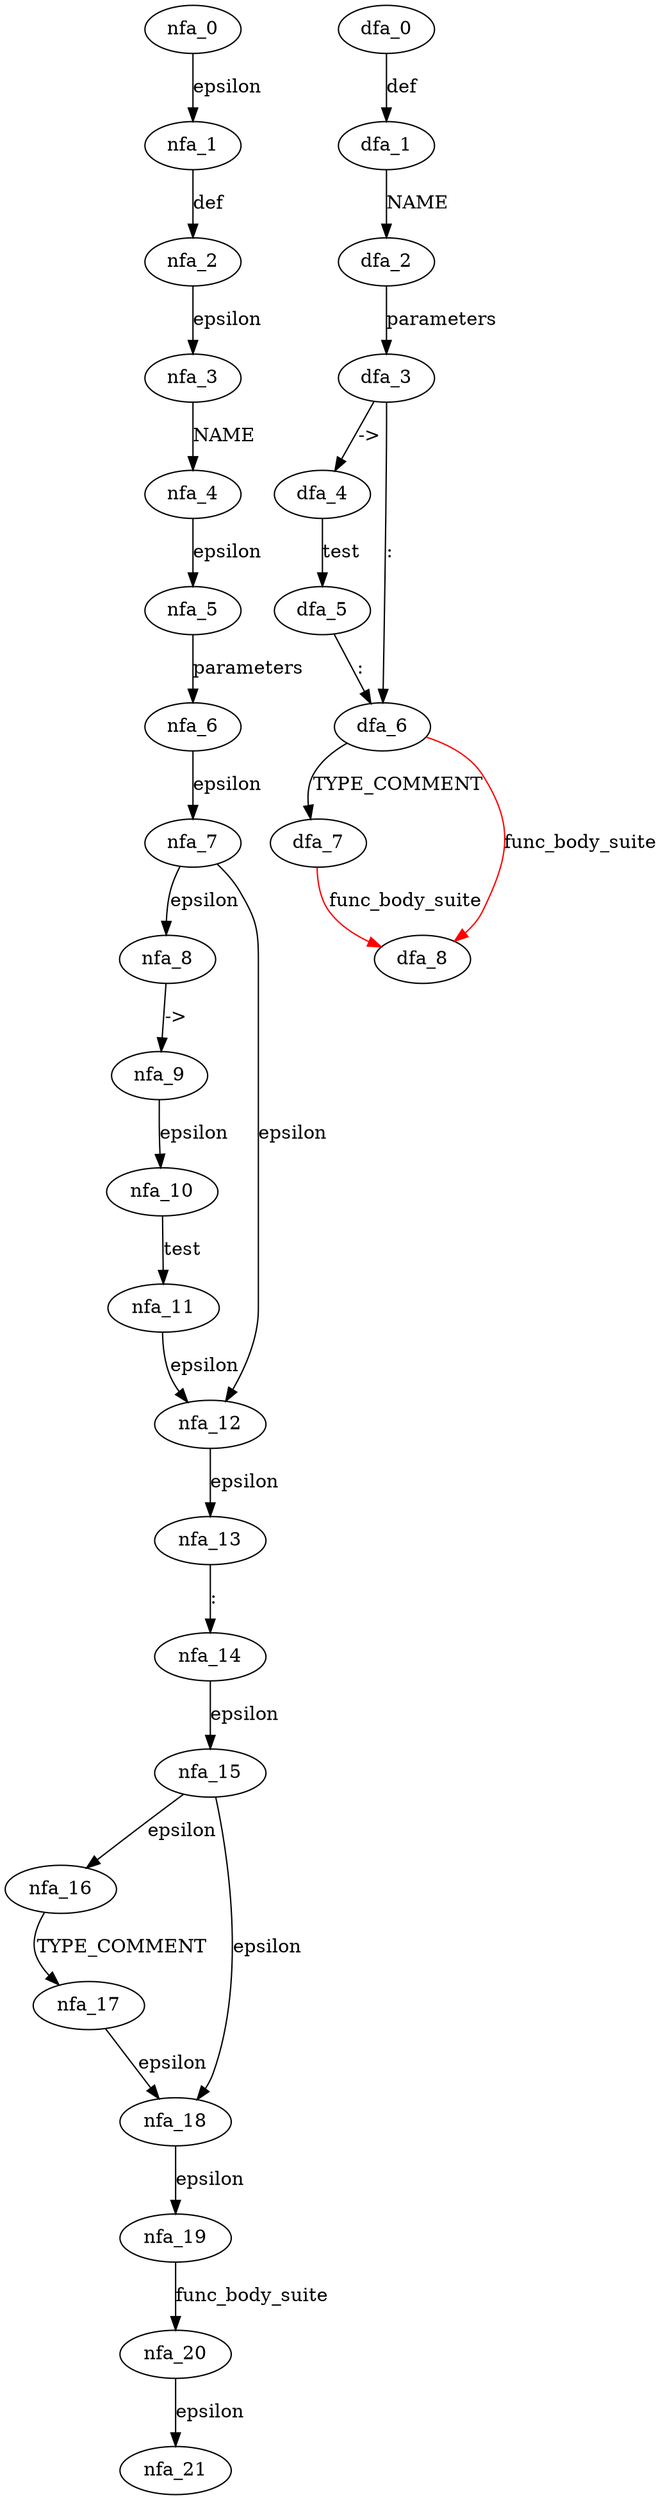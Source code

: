 digraph funcdef {
 subgraph funcdef_nfa {
  nfa_0->nfa_1[label=epsilon]
  nfa_1->nfa_2[label="def"]
  nfa_2->nfa_3[label=epsilon]
  nfa_3->nfa_4[label=NAME]
  nfa_4->nfa_5[label=epsilon]
  nfa_5->nfa_6[label=parameters]
  nfa_6->nfa_7[label=epsilon]
  nfa_7->nfa_8[label=epsilon]
  nfa_8->nfa_9[label="->"]
  nfa_9->nfa_10[label=epsilon]
  nfa_10->nfa_11[label=test]
  nfa_11->nfa_12[label=epsilon]
  nfa_12->nfa_13[label=epsilon]
  nfa_13->nfa_14[label=":"]
  nfa_14->nfa_15[label=epsilon]
  nfa_15->nfa_16[label=epsilon]
  nfa_16->nfa_17[label=TYPE_COMMENT]
  nfa_17->nfa_18[label=epsilon]
  nfa_18->nfa_19[label=epsilon]
  nfa_19->nfa_20[label=func_body_suite]
  nfa_20->nfa_21[label=epsilon]
  nfa_15->nfa_18[label=epsilon]
  nfa_7->nfa_12[label=epsilon]
  }
 subgraph funcdef_dfa {
  dfa_0->dfa_1[label="def"]
  dfa_1->dfa_2[label=NAME]
  dfa_2->dfa_3[label=parameters]
  dfa_3->dfa_4[label="->"]
  dfa_4->dfa_5[label=test]
  dfa_5->dfa_6[label=":"]
  dfa_6->dfa_7[label=TYPE_COMMENT]
  dfa_7->dfa_8[label=func_body_suite,color=red]
  dfa_6->dfa_8[label=func_body_suite,color=red]
  dfa_3->dfa_6[label=":"]
  }
}

